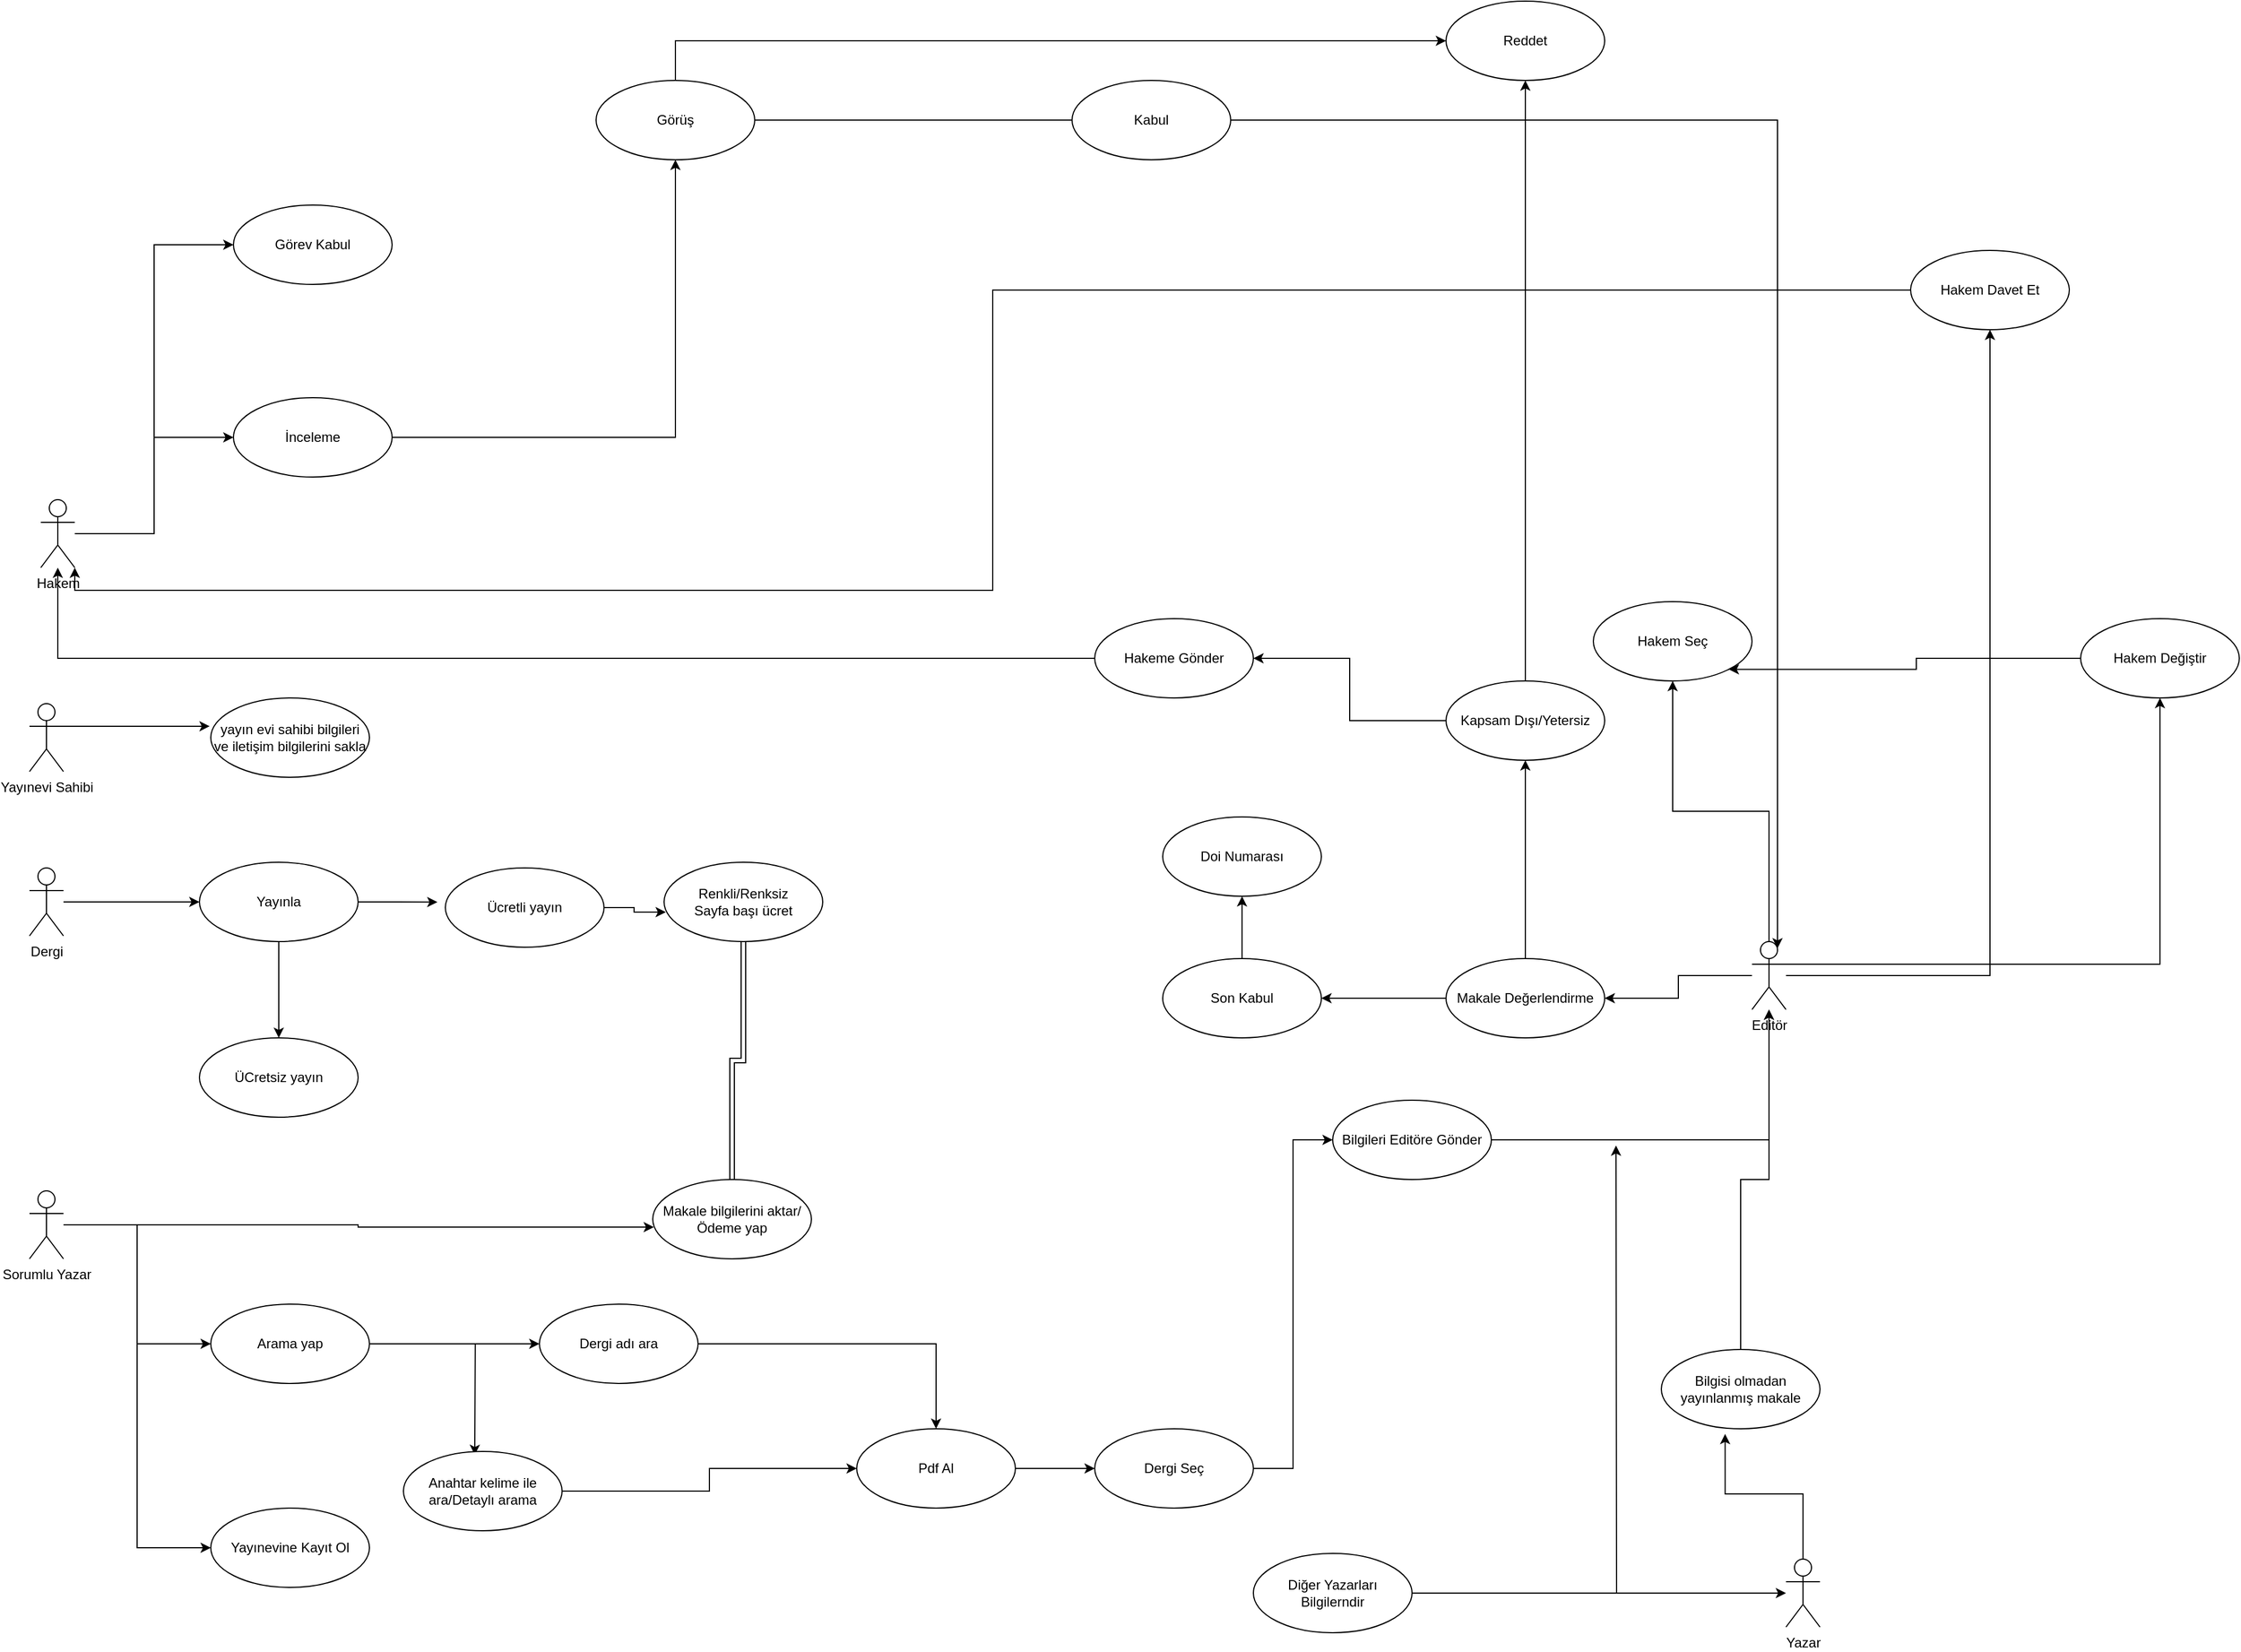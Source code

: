 <mxfile version="15.7.3" type="github">
  <diagram id="awHQZrbnHYnMlNxNUQ2R" name="Page-1">
    <mxGraphModel dx="3197" dy="2422" grid="1" gridSize="10" guides="1" tooltips="1" connect="1" arrows="1" fold="1" page="1" pageScale="1" pageWidth="827" pageHeight="1169" math="0" shadow="0">
      <root>
        <mxCell id="0" />
        <mxCell id="1" parent="0" />
        <mxCell id="LZG-TzadzP1TrmRf6MQe-5" style="edgeStyle=orthogonalEdgeStyle;rounded=0;orthogonalLoop=1;jettySize=auto;html=1;exitX=1;exitY=0.333;exitDx=0;exitDy=0;exitPerimeter=0;entryX=-0.007;entryY=0.357;entryDx=0;entryDy=0;entryPerimeter=0;" edge="1" parent="1" source="LZG-TzadzP1TrmRf6MQe-1" target="LZG-TzadzP1TrmRf6MQe-4">
          <mxGeometry relative="1" as="geometry" />
        </mxCell>
        <mxCell id="LZG-TzadzP1TrmRf6MQe-1" value="Yayınevi Sahibi" style="shape=umlActor;verticalLabelPosition=bottom;verticalAlign=top;html=1;" vertex="1" parent="1">
          <mxGeometry x="-780" y="100" width="30" height="60" as="geometry" />
        </mxCell>
        <mxCell id="LZG-TzadzP1TrmRf6MQe-4" value="yayın evi sahibi bilgileri ve iletişim bilgilerini sakla" style="ellipse;whiteSpace=wrap;html=1;" vertex="1" parent="1">
          <mxGeometry x="-620" y="95" width="140" height="70" as="geometry" />
        </mxCell>
        <mxCell id="LZG-TzadzP1TrmRf6MQe-9" style="edgeStyle=orthogonalEdgeStyle;rounded=0;orthogonalLoop=1;jettySize=auto;html=1;entryX=0.007;entryY=0.6;entryDx=0;entryDy=0;entryPerimeter=0;" edge="1" parent="1" source="LZG-TzadzP1TrmRf6MQe-6" target="LZG-TzadzP1TrmRf6MQe-8">
          <mxGeometry relative="1" as="geometry" />
        </mxCell>
        <mxCell id="LZG-TzadzP1TrmRf6MQe-11" style="edgeStyle=orthogonalEdgeStyle;rounded=0;orthogonalLoop=1;jettySize=auto;html=1;entryX=0;entryY=0.5;entryDx=0;entryDy=0;" edge="1" parent="1" source="LZG-TzadzP1TrmRf6MQe-6" target="LZG-TzadzP1TrmRf6MQe-10">
          <mxGeometry relative="1" as="geometry">
            <mxPoint x="-760" y="660" as="targetPoint" />
          </mxGeometry>
        </mxCell>
        <mxCell id="LZG-TzadzP1TrmRf6MQe-28" style="edgeStyle=orthogonalEdgeStyle;rounded=0;orthogonalLoop=1;jettySize=auto;html=1;entryX=0;entryY=0.5;entryDx=0;entryDy=0;" edge="1" parent="1" source="LZG-TzadzP1TrmRf6MQe-6" target="LZG-TzadzP1TrmRf6MQe-27">
          <mxGeometry relative="1" as="geometry" />
        </mxCell>
        <mxCell id="LZG-TzadzP1TrmRf6MQe-6" value="Sorumlu Yazar" style="shape=umlActor;verticalLabelPosition=bottom;verticalAlign=top;html=1;" vertex="1" parent="1">
          <mxGeometry x="-780" y="530" width="30" height="60" as="geometry" />
        </mxCell>
        <mxCell id="LZG-TzadzP1TrmRf6MQe-17" style="edgeStyle=orthogonalEdgeStyle;rounded=0;orthogonalLoop=1;jettySize=auto;html=1;entryX=0;entryY=0.5;entryDx=0;entryDy=0;" edge="1" parent="1" source="LZG-TzadzP1TrmRf6MQe-7" target="LZG-TzadzP1TrmRf6MQe-16">
          <mxGeometry relative="1" as="geometry" />
        </mxCell>
        <mxCell id="LZG-TzadzP1TrmRf6MQe-7" value="Dergi" style="shape=umlActor;verticalLabelPosition=bottom;verticalAlign=top;html=1;" vertex="1" parent="1">
          <mxGeometry x="-780" y="245" width="30" height="60" as="geometry" />
        </mxCell>
        <mxCell id="LZG-TzadzP1TrmRf6MQe-8" value="Makale bilgilerini aktar/Ödeme yap" style="ellipse;whiteSpace=wrap;html=1;" vertex="1" parent="1">
          <mxGeometry x="-230" y="520" width="140" height="70" as="geometry" />
        </mxCell>
        <mxCell id="LZG-TzadzP1TrmRf6MQe-14" style="edgeStyle=orthogonalEdgeStyle;rounded=0;orthogonalLoop=1;jettySize=auto;html=1;" edge="1" parent="1" source="LZG-TzadzP1TrmRf6MQe-10" target="LZG-TzadzP1TrmRf6MQe-12">
          <mxGeometry relative="1" as="geometry" />
        </mxCell>
        <mxCell id="LZG-TzadzP1TrmRf6MQe-15" style="edgeStyle=orthogonalEdgeStyle;rounded=0;orthogonalLoop=1;jettySize=auto;html=1;entryX=0.021;entryY=0.329;entryDx=0;entryDy=0;entryPerimeter=0;" edge="1" parent="1" source="LZG-TzadzP1TrmRf6MQe-10">
          <mxGeometry relative="1" as="geometry">
            <mxPoint x="-387.06" y="763.03" as="targetPoint" />
          </mxGeometry>
        </mxCell>
        <mxCell id="LZG-TzadzP1TrmRf6MQe-10" value="Arama yap" style="ellipse;whiteSpace=wrap;html=1;" vertex="1" parent="1">
          <mxGeometry x="-620" y="630" width="140" height="70" as="geometry" />
        </mxCell>
        <mxCell id="LZG-TzadzP1TrmRf6MQe-32" style="edgeStyle=orthogonalEdgeStyle;rounded=0;orthogonalLoop=1;jettySize=auto;html=1;entryX=0.5;entryY=0;entryDx=0;entryDy=0;" edge="1" parent="1" source="LZG-TzadzP1TrmRf6MQe-12" target="LZG-TzadzP1TrmRf6MQe-31">
          <mxGeometry relative="1" as="geometry" />
        </mxCell>
        <mxCell id="LZG-TzadzP1TrmRf6MQe-12" value="Dergi adı ara" style="ellipse;whiteSpace=wrap;html=1;" vertex="1" parent="1">
          <mxGeometry x="-330" y="630" width="140" height="70" as="geometry" />
        </mxCell>
        <mxCell id="LZG-TzadzP1TrmRf6MQe-33" style="edgeStyle=orthogonalEdgeStyle;rounded=0;orthogonalLoop=1;jettySize=auto;html=1;" edge="1" parent="1" source="LZG-TzadzP1TrmRf6MQe-13" target="LZG-TzadzP1TrmRf6MQe-31">
          <mxGeometry relative="1" as="geometry" />
        </mxCell>
        <mxCell id="LZG-TzadzP1TrmRf6MQe-13" value="Anahtar kelime ile ara/Detaylı arama" style="ellipse;whiteSpace=wrap;html=1;" vertex="1" parent="1">
          <mxGeometry x="-450" y="760" width="140" height="70" as="geometry" />
        </mxCell>
        <mxCell id="LZG-TzadzP1TrmRf6MQe-20" style="edgeStyle=orthogonalEdgeStyle;rounded=0;orthogonalLoop=1;jettySize=auto;html=1;entryX=0.5;entryY=0;entryDx=0;entryDy=0;" edge="1" parent="1" source="LZG-TzadzP1TrmRf6MQe-16" target="LZG-TzadzP1TrmRf6MQe-19">
          <mxGeometry relative="1" as="geometry" />
        </mxCell>
        <mxCell id="LZG-TzadzP1TrmRf6MQe-21" style="edgeStyle=orthogonalEdgeStyle;rounded=0;orthogonalLoop=1;jettySize=auto;html=1;exitX=1;exitY=0.5;exitDx=0;exitDy=0;" edge="1" parent="1" source="LZG-TzadzP1TrmRf6MQe-16">
          <mxGeometry relative="1" as="geometry">
            <mxPoint x="-420" y="275.118" as="targetPoint" />
          </mxGeometry>
        </mxCell>
        <mxCell id="LZG-TzadzP1TrmRf6MQe-16" value="Yayınla" style="ellipse;whiteSpace=wrap;html=1;" vertex="1" parent="1">
          <mxGeometry x="-630" y="240" width="140" height="70" as="geometry" />
        </mxCell>
        <mxCell id="LZG-TzadzP1TrmRf6MQe-24" style="edgeStyle=orthogonalEdgeStyle;rounded=0;orthogonalLoop=1;jettySize=auto;html=1;entryX=0.011;entryY=0.629;entryDx=0;entryDy=0;entryPerimeter=0;" edge="1" parent="1" source="LZG-TzadzP1TrmRf6MQe-18" target="LZG-TzadzP1TrmRf6MQe-23">
          <mxGeometry relative="1" as="geometry" />
        </mxCell>
        <mxCell id="LZG-TzadzP1TrmRf6MQe-18" value="Ücretli yayın" style="ellipse;whiteSpace=wrap;html=1;" vertex="1" parent="1">
          <mxGeometry x="-413" y="245" width="140" height="70" as="geometry" />
        </mxCell>
        <mxCell id="LZG-TzadzP1TrmRf6MQe-19" value="ÜCretsiz yayın" style="ellipse;whiteSpace=wrap;html=1;" vertex="1" parent="1">
          <mxGeometry x="-630" y="395" width="140" height="70" as="geometry" />
        </mxCell>
        <mxCell id="LZG-TzadzP1TrmRf6MQe-25" style="edgeStyle=orthogonalEdgeStyle;rounded=0;orthogonalLoop=1;jettySize=auto;html=1;shape=link;" edge="1" parent="1" source="LZG-TzadzP1TrmRf6MQe-23" target="LZG-TzadzP1TrmRf6MQe-8">
          <mxGeometry relative="1" as="geometry" />
        </mxCell>
        <mxCell id="LZG-TzadzP1TrmRf6MQe-23" value="Renkli/Renksiz&lt;br&gt;Sayfa başı ücret" style="ellipse;whiteSpace=wrap;html=1;" vertex="1" parent="1">
          <mxGeometry x="-220" y="240" width="140" height="70" as="geometry" />
        </mxCell>
        <mxCell id="LZG-TzadzP1TrmRf6MQe-27" value="Yayınevine Kayıt Ol" style="ellipse;whiteSpace=wrap;html=1;" vertex="1" parent="1">
          <mxGeometry x="-620" y="810" width="140" height="70" as="geometry" />
        </mxCell>
        <mxCell id="LZG-TzadzP1TrmRf6MQe-49" style="edgeStyle=orthogonalEdgeStyle;rounded=0;orthogonalLoop=1;jettySize=auto;html=1;entryX=1;entryY=0.5;entryDx=0;entryDy=0;" edge="1" parent="1" source="LZG-TzadzP1TrmRf6MQe-29" target="LZG-TzadzP1TrmRf6MQe-48">
          <mxGeometry relative="1" as="geometry" />
        </mxCell>
        <mxCell id="LZG-TzadzP1TrmRf6MQe-60" style="edgeStyle=orthogonalEdgeStyle;rounded=0;orthogonalLoop=1;jettySize=auto;html=1;entryX=0.5;entryY=1;entryDx=0;entryDy=0;" edge="1" parent="1" source="LZG-TzadzP1TrmRf6MQe-29" target="LZG-TzadzP1TrmRf6MQe-59">
          <mxGeometry relative="1" as="geometry" />
        </mxCell>
        <mxCell id="LZG-TzadzP1TrmRf6MQe-62" style="edgeStyle=orthogonalEdgeStyle;rounded=0;orthogonalLoop=1;jettySize=auto;html=1;entryX=0.5;entryY=1;entryDx=0;entryDy=0;" edge="1" parent="1" source="LZG-TzadzP1TrmRf6MQe-29" target="LZG-TzadzP1TrmRf6MQe-61">
          <mxGeometry relative="1" as="geometry">
            <mxPoint x="950" y="250" as="targetPoint" />
          </mxGeometry>
        </mxCell>
        <mxCell id="LZG-TzadzP1TrmRf6MQe-80" style="edgeStyle=orthogonalEdgeStyle;rounded=0;orthogonalLoop=1;jettySize=auto;html=1;exitX=1;exitY=0.333;exitDx=0;exitDy=0;exitPerimeter=0;entryX=0.5;entryY=1;entryDx=0;entryDy=0;" edge="1" parent="1" source="LZG-TzadzP1TrmRf6MQe-29" target="LZG-TzadzP1TrmRf6MQe-79">
          <mxGeometry relative="1" as="geometry" />
        </mxCell>
        <mxCell id="LZG-TzadzP1TrmRf6MQe-29" value="Editör" style="shape=umlActor;verticalLabelPosition=bottom;verticalAlign=top;html=1;" vertex="1" parent="1">
          <mxGeometry x="740" y="310" width="30" height="60" as="geometry" />
        </mxCell>
        <mxCell id="LZG-TzadzP1TrmRf6MQe-46" style="edgeStyle=orthogonalEdgeStyle;rounded=0;orthogonalLoop=1;jettySize=auto;html=1;entryX=0.402;entryY=1.065;entryDx=0;entryDy=0;entryPerimeter=0;" edge="1" parent="1" source="LZG-TzadzP1TrmRf6MQe-30" target="LZG-TzadzP1TrmRf6MQe-45">
          <mxGeometry relative="1" as="geometry" />
        </mxCell>
        <mxCell id="LZG-TzadzP1TrmRf6MQe-30" value="Yazar" style="shape=umlActor;verticalLabelPosition=bottom;verticalAlign=top;html=1;" vertex="1" parent="1">
          <mxGeometry x="770" y="855" width="30" height="60" as="geometry" />
        </mxCell>
        <mxCell id="LZG-TzadzP1TrmRf6MQe-35" style="edgeStyle=orthogonalEdgeStyle;rounded=0;orthogonalLoop=1;jettySize=auto;html=1;entryX=0;entryY=0.5;entryDx=0;entryDy=0;" edge="1" parent="1" source="LZG-TzadzP1TrmRf6MQe-31" target="LZG-TzadzP1TrmRf6MQe-34">
          <mxGeometry relative="1" as="geometry" />
        </mxCell>
        <mxCell id="LZG-TzadzP1TrmRf6MQe-31" value="Pdf Al" style="ellipse;whiteSpace=wrap;html=1;" vertex="1" parent="1">
          <mxGeometry x="-50" y="740" width="140" height="70" as="geometry" />
        </mxCell>
        <mxCell id="LZG-TzadzP1TrmRf6MQe-37" style="edgeStyle=orthogonalEdgeStyle;rounded=0;orthogonalLoop=1;jettySize=auto;html=1;entryX=0;entryY=0.5;entryDx=0;entryDy=0;" edge="1" parent="1" source="LZG-TzadzP1TrmRf6MQe-34" target="LZG-TzadzP1TrmRf6MQe-36">
          <mxGeometry relative="1" as="geometry" />
        </mxCell>
        <mxCell id="LZG-TzadzP1TrmRf6MQe-34" value="Dergi Seç" style="ellipse;whiteSpace=wrap;html=1;" vertex="1" parent="1">
          <mxGeometry x="160" y="740" width="140" height="70" as="geometry" />
        </mxCell>
        <mxCell id="LZG-TzadzP1TrmRf6MQe-42" style="edgeStyle=orthogonalEdgeStyle;rounded=0;orthogonalLoop=1;jettySize=auto;html=1;" edge="1" parent="1" source="LZG-TzadzP1TrmRf6MQe-36" target="LZG-TzadzP1TrmRf6MQe-29">
          <mxGeometry relative="1" as="geometry" />
        </mxCell>
        <mxCell id="LZG-TzadzP1TrmRf6MQe-36" value="Bilgileri Editöre Gönder" style="ellipse;whiteSpace=wrap;html=1;" vertex="1" parent="1">
          <mxGeometry x="370" y="450" width="140" height="70" as="geometry" />
        </mxCell>
        <mxCell id="LZG-TzadzP1TrmRf6MQe-43" style="edgeStyle=orthogonalEdgeStyle;rounded=0;orthogonalLoop=1;jettySize=auto;html=1;" edge="1" parent="1" source="LZG-TzadzP1TrmRf6MQe-41">
          <mxGeometry relative="1" as="geometry">
            <mxPoint x="620" y="490" as="targetPoint" />
          </mxGeometry>
        </mxCell>
        <mxCell id="LZG-TzadzP1TrmRf6MQe-44" style="edgeStyle=orthogonalEdgeStyle;rounded=0;orthogonalLoop=1;jettySize=auto;html=1;" edge="1" parent="1" source="LZG-TzadzP1TrmRf6MQe-41" target="LZG-TzadzP1TrmRf6MQe-30">
          <mxGeometry relative="1" as="geometry" />
        </mxCell>
        <mxCell id="LZG-TzadzP1TrmRf6MQe-41" value="Diğer Yazarları Bilgilerndir" style="ellipse;whiteSpace=wrap;html=1;" vertex="1" parent="1">
          <mxGeometry x="300" y="850" width="140" height="70" as="geometry" />
        </mxCell>
        <mxCell id="LZG-TzadzP1TrmRf6MQe-47" style="edgeStyle=orthogonalEdgeStyle;rounded=0;orthogonalLoop=1;jettySize=auto;html=1;" edge="1" parent="1" source="LZG-TzadzP1TrmRf6MQe-45" target="LZG-TzadzP1TrmRf6MQe-29">
          <mxGeometry relative="1" as="geometry" />
        </mxCell>
        <mxCell id="LZG-TzadzP1TrmRf6MQe-45" value="Bilgisi olmadan yayınlanmış makale" style="ellipse;whiteSpace=wrap;html=1;" vertex="1" parent="1">
          <mxGeometry x="660" y="670" width="140" height="70" as="geometry" />
        </mxCell>
        <mxCell id="LZG-TzadzP1TrmRf6MQe-52" style="edgeStyle=orthogonalEdgeStyle;rounded=0;orthogonalLoop=1;jettySize=auto;html=1;entryX=0.5;entryY=1;entryDx=0;entryDy=0;" edge="1" parent="1" source="LZG-TzadzP1TrmRf6MQe-48" target="LZG-TzadzP1TrmRf6MQe-50">
          <mxGeometry relative="1" as="geometry" />
        </mxCell>
        <mxCell id="LZG-TzadzP1TrmRf6MQe-57" style="edgeStyle=orthogonalEdgeStyle;rounded=0;orthogonalLoop=1;jettySize=auto;html=1;entryX=1;entryY=0.5;entryDx=0;entryDy=0;" edge="1" parent="1" source="LZG-TzadzP1TrmRf6MQe-48" target="LZG-TzadzP1TrmRf6MQe-51">
          <mxGeometry relative="1" as="geometry" />
        </mxCell>
        <mxCell id="LZG-TzadzP1TrmRf6MQe-48" value="Makale Değerlendirme" style="ellipse;whiteSpace=wrap;html=1;" vertex="1" parent="1">
          <mxGeometry x="470" y="325" width="140" height="70" as="geometry" />
        </mxCell>
        <mxCell id="LZG-TzadzP1TrmRf6MQe-55" style="edgeStyle=orthogonalEdgeStyle;rounded=0;orthogonalLoop=1;jettySize=auto;html=1;entryX=0.5;entryY=1;entryDx=0;entryDy=0;" edge="1" parent="1" source="LZG-TzadzP1TrmRf6MQe-50" target="LZG-TzadzP1TrmRf6MQe-53">
          <mxGeometry relative="1" as="geometry" />
        </mxCell>
        <mxCell id="LZG-TzadzP1TrmRf6MQe-56" style="edgeStyle=orthogonalEdgeStyle;rounded=0;orthogonalLoop=1;jettySize=auto;html=1;" edge="1" parent="1" source="LZG-TzadzP1TrmRf6MQe-50" target="LZG-TzadzP1TrmRf6MQe-54">
          <mxGeometry relative="1" as="geometry" />
        </mxCell>
        <mxCell id="LZG-TzadzP1TrmRf6MQe-50" value="Kapsam Dışı/Yetersiz" style="ellipse;whiteSpace=wrap;html=1;" vertex="1" parent="1">
          <mxGeometry x="470" y="80" width="140" height="70" as="geometry" />
        </mxCell>
        <mxCell id="LZG-TzadzP1TrmRf6MQe-78" value="" style="edgeStyle=orthogonalEdgeStyle;rounded=0;orthogonalLoop=1;jettySize=auto;html=1;" edge="1" parent="1" source="LZG-TzadzP1TrmRf6MQe-51" target="LZG-TzadzP1TrmRf6MQe-77">
          <mxGeometry relative="1" as="geometry" />
        </mxCell>
        <mxCell id="LZG-TzadzP1TrmRf6MQe-51" value="Son Kabul" style="ellipse;whiteSpace=wrap;html=1;" vertex="1" parent="1">
          <mxGeometry x="220" y="325" width="140" height="70" as="geometry" />
        </mxCell>
        <mxCell id="LZG-TzadzP1TrmRf6MQe-53" value="Reddet" style="ellipse;whiteSpace=wrap;html=1;" vertex="1" parent="1">
          <mxGeometry x="470" y="-520" width="140" height="70" as="geometry" />
        </mxCell>
        <mxCell id="LZG-TzadzP1TrmRf6MQe-64" style="edgeStyle=orthogonalEdgeStyle;rounded=0;orthogonalLoop=1;jettySize=auto;html=1;" edge="1" parent="1" source="LZG-TzadzP1TrmRf6MQe-54" target="LZG-TzadzP1TrmRf6MQe-63">
          <mxGeometry relative="1" as="geometry" />
        </mxCell>
        <mxCell id="LZG-TzadzP1TrmRf6MQe-54" value="Hakeme Gönder" style="ellipse;whiteSpace=wrap;html=1;" vertex="1" parent="1">
          <mxGeometry x="160" y="25" width="140" height="70" as="geometry" />
        </mxCell>
        <mxCell id="LZG-TzadzP1TrmRf6MQe-59" value="Hakem Seç" style="ellipse;whiteSpace=wrap;html=1;" vertex="1" parent="1">
          <mxGeometry x="600" y="10" width="140" height="70" as="geometry" />
        </mxCell>
        <mxCell id="LZG-TzadzP1TrmRf6MQe-67" style="edgeStyle=orthogonalEdgeStyle;rounded=0;orthogonalLoop=1;jettySize=auto;html=1;entryX=1;entryY=1;entryDx=0;entryDy=0;entryPerimeter=0;" edge="1" parent="1" source="LZG-TzadzP1TrmRf6MQe-61" target="LZG-TzadzP1TrmRf6MQe-63">
          <mxGeometry relative="1" as="geometry" />
        </mxCell>
        <mxCell id="LZG-TzadzP1TrmRf6MQe-61" value="Hakem Davet Et" style="ellipse;whiteSpace=wrap;html=1;" vertex="1" parent="1">
          <mxGeometry x="880" y="-300" width="140" height="70" as="geometry" />
        </mxCell>
        <mxCell id="LZG-TzadzP1TrmRf6MQe-66" style="edgeStyle=orthogonalEdgeStyle;rounded=0;orthogonalLoop=1;jettySize=auto;html=1;entryX=0;entryY=0.5;entryDx=0;entryDy=0;" edge="1" parent="1" source="LZG-TzadzP1TrmRf6MQe-63" target="LZG-TzadzP1TrmRf6MQe-65">
          <mxGeometry relative="1" as="geometry" />
        </mxCell>
        <mxCell id="LZG-TzadzP1TrmRf6MQe-69" style="edgeStyle=orthogonalEdgeStyle;rounded=0;orthogonalLoop=1;jettySize=auto;html=1;entryX=0;entryY=0.5;entryDx=0;entryDy=0;" edge="1" parent="1" source="LZG-TzadzP1TrmRf6MQe-63" target="LZG-TzadzP1TrmRf6MQe-68">
          <mxGeometry relative="1" as="geometry" />
        </mxCell>
        <mxCell id="LZG-TzadzP1TrmRf6MQe-63" value="Hakem" style="shape=umlActor;verticalLabelPosition=bottom;verticalAlign=top;html=1;" vertex="1" parent="1">
          <mxGeometry x="-770" y="-80" width="30" height="60" as="geometry" />
        </mxCell>
        <mxCell id="LZG-TzadzP1TrmRf6MQe-70" style="edgeStyle=orthogonalEdgeStyle;rounded=0;orthogonalLoop=1;jettySize=auto;html=1;entryX=0.5;entryY=1;entryDx=0;entryDy=0;" edge="1" parent="1" source="LZG-TzadzP1TrmRf6MQe-65" target="LZG-TzadzP1TrmRf6MQe-72">
          <mxGeometry relative="1" as="geometry">
            <mxPoint x="-120" y="-440.0" as="targetPoint" />
          </mxGeometry>
        </mxCell>
        <mxCell id="LZG-TzadzP1TrmRf6MQe-65" value="İnceleme" style="ellipse;whiteSpace=wrap;html=1;" vertex="1" parent="1">
          <mxGeometry x="-600" y="-170" width="140" height="70" as="geometry" />
        </mxCell>
        <mxCell id="LZG-TzadzP1TrmRf6MQe-68" value="Görev Kabul" style="ellipse;whiteSpace=wrap;html=1;" vertex="1" parent="1">
          <mxGeometry x="-600" y="-340" width="140" height="70" as="geometry" />
        </mxCell>
        <mxCell id="LZG-TzadzP1TrmRf6MQe-73" style="edgeStyle=orthogonalEdgeStyle;rounded=0;orthogonalLoop=1;jettySize=auto;html=1;entryX=0;entryY=0.5;entryDx=0;entryDy=0;exitX=0.5;exitY=0;exitDx=0;exitDy=0;" edge="1" parent="1" source="LZG-TzadzP1TrmRf6MQe-72" target="LZG-TzadzP1TrmRf6MQe-53">
          <mxGeometry relative="1" as="geometry">
            <mxPoint x="-90" y="-415" as="sourcePoint" />
          </mxGeometry>
        </mxCell>
        <mxCell id="LZG-TzadzP1TrmRf6MQe-74" style="edgeStyle=orthogonalEdgeStyle;rounded=0;orthogonalLoop=1;jettySize=auto;html=1;entryX=0.75;entryY=0.1;entryDx=0;entryDy=0;entryPerimeter=0;startArrow=none;" edge="1" parent="1" source="LZG-TzadzP1TrmRf6MQe-75" target="LZG-TzadzP1TrmRf6MQe-29">
          <mxGeometry relative="1" as="geometry" />
        </mxCell>
        <mxCell id="LZG-TzadzP1TrmRf6MQe-72" value="Görüş" style="ellipse;whiteSpace=wrap;html=1;" vertex="1" parent="1">
          <mxGeometry x="-280" y="-450" width="140" height="70" as="geometry" />
        </mxCell>
        <mxCell id="LZG-TzadzP1TrmRf6MQe-75" value="Kabul" style="ellipse;whiteSpace=wrap;html=1;" vertex="1" parent="1">
          <mxGeometry x="140" y="-450" width="140" height="70" as="geometry" />
        </mxCell>
        <mxCell id="LZG-TzadzP1TrmRf6MQe-76" value="" style="edgeStyle=orthogonalEdgeStyle;rounded=0;orthogonalLoop=1;jettySize=auto;html=1;entryX=0;entryY=0.5;entryDx=0;entryDy=0;endArrow=none;" edge="1" parent="1" source="LZG-TzadzP1TrmRf6MQe-72" target="LZG-TzadzP1TrmRf6MQe-75">
          <mxGeometry relative="1" as="geometry">
            <mxPoint x="-140" y="-415.0" as="sourcePoint" />
            <mxPoint x="762.5" y="316" as="targetPoint" />
          </mxGeometry>
        </mxCell>
        <mxCell id="LZG-TzadzP1TrmRf6MQe-77" value="Doi Numarası" style="ellipse;whiteSpace=wrap;html=1;" vertex="1" parent="1">
          <mxGeometry x="220" y="200" width="140" height="70" as="geometry" />
        </mxCell>
        <mxCell id="LZG-TzadzP1TrmRf6MQe-81" style="edgeStyle=orthogonalEdgeStyle;rounded=0;orthogonalLoop=1;jettySize=auto;html=1;entryX=1;entryY=1;entryDx=0;entryDy=0;" edge="1" parent="1" source="LZG-TzadzP1TrmRf6MQe-79" target="LZG-TzadzP1TrmRf6MQe-59">
          <mxGeometry relative="1" as="geometry" />
        </mxCell>
        <mxCell id="LZG-TzadzP1TrmRf6MQe-79" value="Hakem Değiştir" style="ellipse;whiteSpace=wrap;html=1;" vertex="1" parent="1">
          <mxGeometry x="1030" y="25" width="140" height="70" as="geometry" />
        </mxCell>
      </root>
    </mxGraphModel>
  </diagram>
</mxfile>
